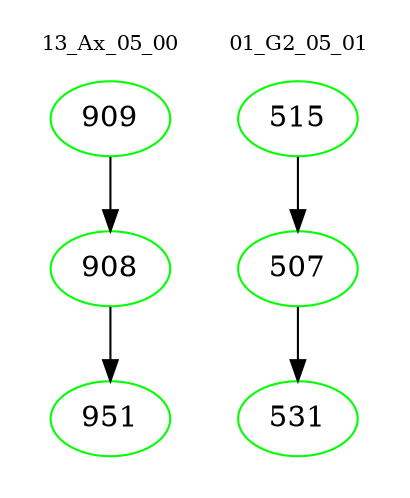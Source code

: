 digraph{
subgraph cluster_0 {
color = white
label = "13_Ax_05_00";
fontsize=10;
T0_909 [label="909", color="green"]
T0_909 -> T0_908 [color="black"]
T0_908 [label="908", color="green"]
T0_908 -> T0_951 [color="black"]
T0_951 [label="951", color="green"]
}
subgraph cluster_1 {
color = white
label = "01_G2_05_01";
fontsize=10;
T1_515 [label="515", color="green"]
T1_515 -> T1_507 [color="black"]
T1_507 [label="507", color="green"]
T1_507 -> T1_531 [color="black"]
T1_531 [label="531", color="green"]
}
}

